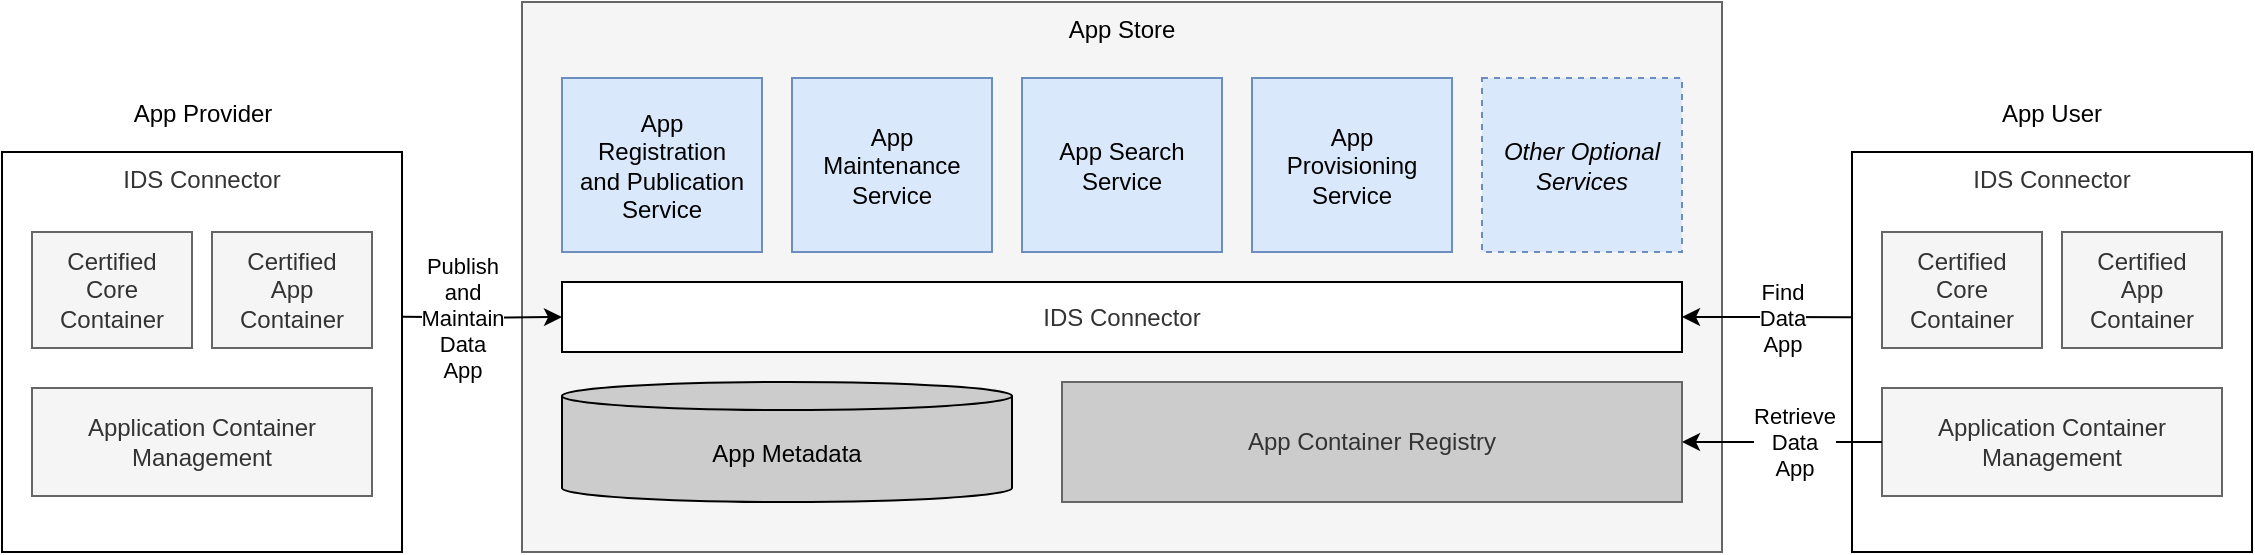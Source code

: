<mxfile version="17.4.0" type="google"><diagram id="FOB0vDKNrFLflWHRrjKG" name="Page-1"><mxGraphModel grid="1" page="1" gridSize="5" guides="1" tooltips="1" connect="1" arrows="1" fold="1" pageScale="1" pageWidth="850" pageHeight="1100" math="0" shadow="0"><root><mxCell id="0"/><mxCell id="1" parent="0"/><mxCell id="ct6E9p7qiC-d9M1rV3QP-6" value="App Store" style="rounded=0;whiteSpace=wrap;html=1;verticalAlign=top;fillColor=#F5F5F5;strokeColor=#666666;" vertex="1" parent="1"><mxGeometry x="85" y="115" width="600" height="275" as="geometry"/></mxCell><mxCell id="hSOW3-l-pKzD9sGPN9eP-7" value="App Container Registry" style="rounded=0;whiteSpace=wrap;html=1;fillColor=#CCCCCC;strokeColor=#666666;fontColor=#333333;" vertex="1" parent="1"><mxGeometry x="355" y="305" width="310" height="60" as="geometry"/></mxCell><mxCell id="ct6E9p7qiC-d9M1rV3QP-2" value="IDS Connector" style="rounded=0;whiteSpace=wrap;html=1;fillColor=#FFFFFF;fontColor=#333333;strokeColor=#000000;" vertex="1" parent="1"><mxGeometry x="105" y="255" width="560" height="35" as="geometry"/></mxCell><mxCell id="ct6E9p7qiC-d9M1rV3QP-24" value="&lt;div&gt;App&lt;/div&gt;&lt;div&gt;Registration&lt;/div&gt;&lt;div&gt;and Publication Service&lt;/div&gt;" style="rounded=0;whiteSpace=wrap;html=1;fillColor=#dae8fc;strokeColor=#6c8ebf;" vertex="1" parent="1"><mxGeometry x="105" y="153" width="100" height="87" as="geometry"/></mxCell><mxCell id="Zfcp_1usg4aahWcv19w_-5" value="&lt;div&gt;App&lt;/div&gt;&lt;div&gt;Maintenance Service&lt;/div&gt;" style="rounded=0;whiteSpace=wrap;html=1;fillColor=#dae8fc;strokeColor=#6c8ebf;" vertex="1" parent="1"><mxGeometry x="220" y="153" width="100" height="87" as="geometry"/></mxCell><mxCell id="Zfcp_1usg4aahWcv19w_-6" value="App Search Service" style="rounded=0;whiteSpace=wrap;html=1;fillColor=#dae8fc;strokeColor=#6c8ebf;" vertex="1" parent="1"><mxGeometry x="335" y="153" width="100" height="87" as="geometry"/></mxCell><mxCell id="Zfcp_1usg4aahWcv19w_-7" value="&lt;div&gt;App&lt;/div&gt;&lt;div&gt;Provisioning Service&lt;/div&gt;" style="rounded=0;whiteSpace=wrap;html=1;fillColor=#DAE8FC;strokeColor=#6C8EBF;" vertex="1" parent="1"><mxGeometry x="450" y="153" width="100" height="87" as="geometry"/></mxCell><mxCell id="Zfcp_1usg4aahWcv19w_-8" value="Other Optional Services" style="rounded=0;whiteSpace=wrap;html=1;fillColor=#dae8fc;strokeColor=#6c8ebf;dashed=1;fontStyle=2" vertex="1" parent="1"><mxGeometry x="565" y="153" width="100" height="87" as="geometry"/></mxCell><mxCell id="Zfcp_1usg4aahWcv19w_-9" value="App Metadata" style="shape=cylinder3;whiteSpace=wrap;html=1;boundedLbl=1;backgroundOutline=1;size=7;fillColor=#CCCCCC;" vertex="1" parent="1"><mxGeometry x="105" y="305" width="225" height="60" as="geometry"/></mxCell><mxCell id="Zfcp_1usg4aahWcv19w_-16" value="&lt;div&gt;Find&lt;/div&gt;&lt;div&gt;Data&lt;/div&gt;&lt;div&gt;App&lt;/div&gt;" style="rounded=0;orthogonalLoop=1;jettySize=auto;html=1;entryX=1;entryY=0.5;entryDx=0;entryDy=0;exitX=0.001;exitY=0.413;exitDx=0;exitDy=0;exitPerimeter=0;" edge="1" parent="1" source="Zfcp_1usg4aahWcv19w_-13" target="ct6E9p7qiC-d9M1rV3QP-2"><mxGeometry x="-0.174" relative="1" as="geometry"><mxPoint as="offset"/><mxPoint x="730" y="250" as="sourcePoint"/></mxGeometry></mxCell><mxCell id="jxDuimEmyfE6NufvLdPp-6" value="App User" style="text;html=1;align=center;verticalAlign=middle;whiteSpace=wrap;rounded=0;fillColor=default;" vertex="1" parent="1"><mxGeometry x="820" y="156" width="60" height="30" as="geometry"/></mxCell><mxCell id="jxDuimEmyfE6NufvLdPp-11" value="App Provider" style="text;html=1;align=center;verticalAlign=middle;whiteSpace=wrap;rounded=0;fillColor=default;" vertex="1" parent="1"><mxGeometry x="-122.5" y="156" width="95" height="30" as="geometry"/></mxCell><mxCell id="Zfcp_1usg4aahWcv19w_-14" style="edgeStyle=orthogonalEdgeStyle;rounded=0;orthogonalLoop=1;jettySize=auto;html=1;entryX=0;entryY=0.5;entryDx=0;entryDy=0;exitX=1.002;exitY=0.364;exitDx=0;exitDy=0;exitPerimeter=0;" edge="1" parent="1" target="ct6E9p7qiC-d9M1rV3QP-2"><mxGeometry relative="1" as="geometry"><mxPoint x="25.4" y="272.34" as="sourcePoint"/></mxGeometry></mxCell><mxCell id="Zfcp_1usg4aahWcv19w_-15" value="&lt;div&gt;Publish&lt;/div&gt;&lt;div&gt;and&lt;/div&gt;&lt;div&gt;Maintain&lt;/div&gt;&lt;div&gt;Data&lt;/div&gt;&lt;div&gt;App&lt;br&gt;&lt;/div&gt;" style="edgeLabel;html=1;align=center;verticalAlign=middle;resizable=0;points=[];" connectable="0" vertex="1" parent="Zfcp_1usg4aahWcv19w_-14"><mxGeometry x="-0.191" y="-1" relative="1" as="geometry"><mxPoint x="-3" y="-1" as="offset"/></mxGeometry></mxCell><mxCell id="jxDuimEmyfE6NufvLdPp-12" value="" style="group" connectable="0" vertex="1" parent="1"><mxGeometry x="750" y="195" width="200" height="195" as="geometry"/></mxCell><mxCell id="Zfcp_1usg4aahWcv19w_-13" value="IDS Connector" style="rounded=0;whiteSpace=wrap;html=1;fillColor=#FFFFFF;fontColor=#333333;strokeColor=#000000;horizontal=1;verticalAlign=top;" vertex="1" parent="jxDuimEmyfE6NufvLdPp-12"><mxGeometry y="-5" width="200" height="200" as="geometry"/></mxCell><mxCell id="jxDuimEmyfE6NufvLdPp-1" value="Application Container Management" style="rounded=0;whiteSpace=wrap;html=1;fillColor=#f5f5f5;fontColor=#333333;strokeColor=#666666;" vertex="1" parent="jxDuimEmyfE6NufvLdPp-12"><mxGeometry x="15" y="113" width="170" height="54" as="geometry"/></mxCell><mxCell id="jxDuimEmyfE6NufvLdPp-3" value="&lt;div&gt;Certified&lt;/div&gt;&lt;div&gt;App&lt;/div&gt;&lt;div&gt;Container&lt;/div&gt;" style="rounded=0;whiteSpace=wrap;html=1;verticalAlign=middle;fillColor=#f5f5f5;fontColor=#333333;strokeColor=#666666;" vertex="1" parent="jxDuimEmyfE6NufvLdPp-12"><mxGeometry x="105" y="35" width="80" height="58" as="geometry"/></mxCell><mxCell id="jxDuimEmyfE6NufvLdPp-5" value="&lt;div&gt;Certified&lt;/div&gt;&lt;div&gt;Core Container&lt;/div&gt;" style="rounded=0;whiteSpace=wrap;html=1;verticalAlign=middle;fillColor=#f5f5f5;fontColor=#333333;strokeColor=#666666;" vertex="1" parent="jxDuimEmyfE6NufvLdPp-12"><mxGeometry x="15" y="35" width="80" height="58" as="geometry"/></mxCell><mxCell id="jxDuimEmyfE6NufvLdPp-13" value="" style="group" connectable="0" vertex="1" parent="1"><mxGeometry x="-175" y="195" width="200" height="195" as="geometry"/></mxCell><mxCell id="jxDuimEmyfE6NufvLdPp-14" value="IDS Connector" style="rounded=0;whiteSpace=wrap;html=1;fillColor=#FFFFFF;fontColor=#333333;strokeColor=#000000;horizontal=1;verticalAlign=top;" vertex="1" parent="jxDuimEmyfE6NufvLdPp-13"><mxGeometry y="-5" width="200" height="200" as="geometry"/></mxCell><mxCell id="jxDuimEmyfE6NufvLdPp-15" value="Application Container Management" style="rounded=0;whiteSpace=wrap;html=1;fillColor=#f5f5f5;fontColor=#333333;strokeColor=#666666;" vertex="1" parent="jxDuimEmyfE6NufvLdPp-13"><mxGeometry x="15" y="113" width="170" height="54" as="geometry"/></mxCell><mxCell id="jxDuimEmyfE6NufvLdPp-16" value="&lt;div&gt;Certified&lt;/div&gt;&lt;div&gt;App&lt;/div&gt;&lt;div&gt;Container&lt;/div&gt;" style="rounded=0;whiteSpace=wrap;html=1;verticalAlign=middle;fillColor=#f5f5f5;fontColor=#333333;strokeColor=#666666;" vertex="1" parent="jxDuimEmyfE6NufvLdPp-13"><mxGeometry x="105" y="35" width="80" height="58" as="geometry"/></mxCell><mxCell id="jxDuimEmyfE6NufvLdPp-17" value="&lt;div&gt;Certified&lt;/div&gt;&lt;div&gt;Core Container&lt;/div&gt;" style="rounded=0;whiteSpace=wrap;html=1;verticalAlign=middle;fillColor=#f5f5f5;fontColor=#333333;strokeColor=#666666;" vertex="1" parent="jxDuimEmyfE6NufvLdPp-13"><mxGeometry x="15" y="35" width="80" height="58" as="geometry"/></mxCell><mxCell id="jxDuimEmyfE6NufvLdPp-2" value="&lt;div&gt;Retrieve&lt;/div&gt;&lt;div&gt;Data&lt;/div&gt;&lt;div&gt;App&lt;/div&gt;" style="rounded=0;orthogonalLoop=1;jettySize=auto;html=1;entryX=1;entryY=0.5;entryDx=0;entryDy=0;" edge="1" parent="1" source="jxDuimEmyfE6NufvLdPp-1" target="hSOW3-l-pKzD9sGPN9eP-7"><mxGeometry x="-0.111" relative="1" as="geometry"><mxPoint as="offset"/></mxGeometry></mxCell></root></mxGraphModel></diagram></mxfile>